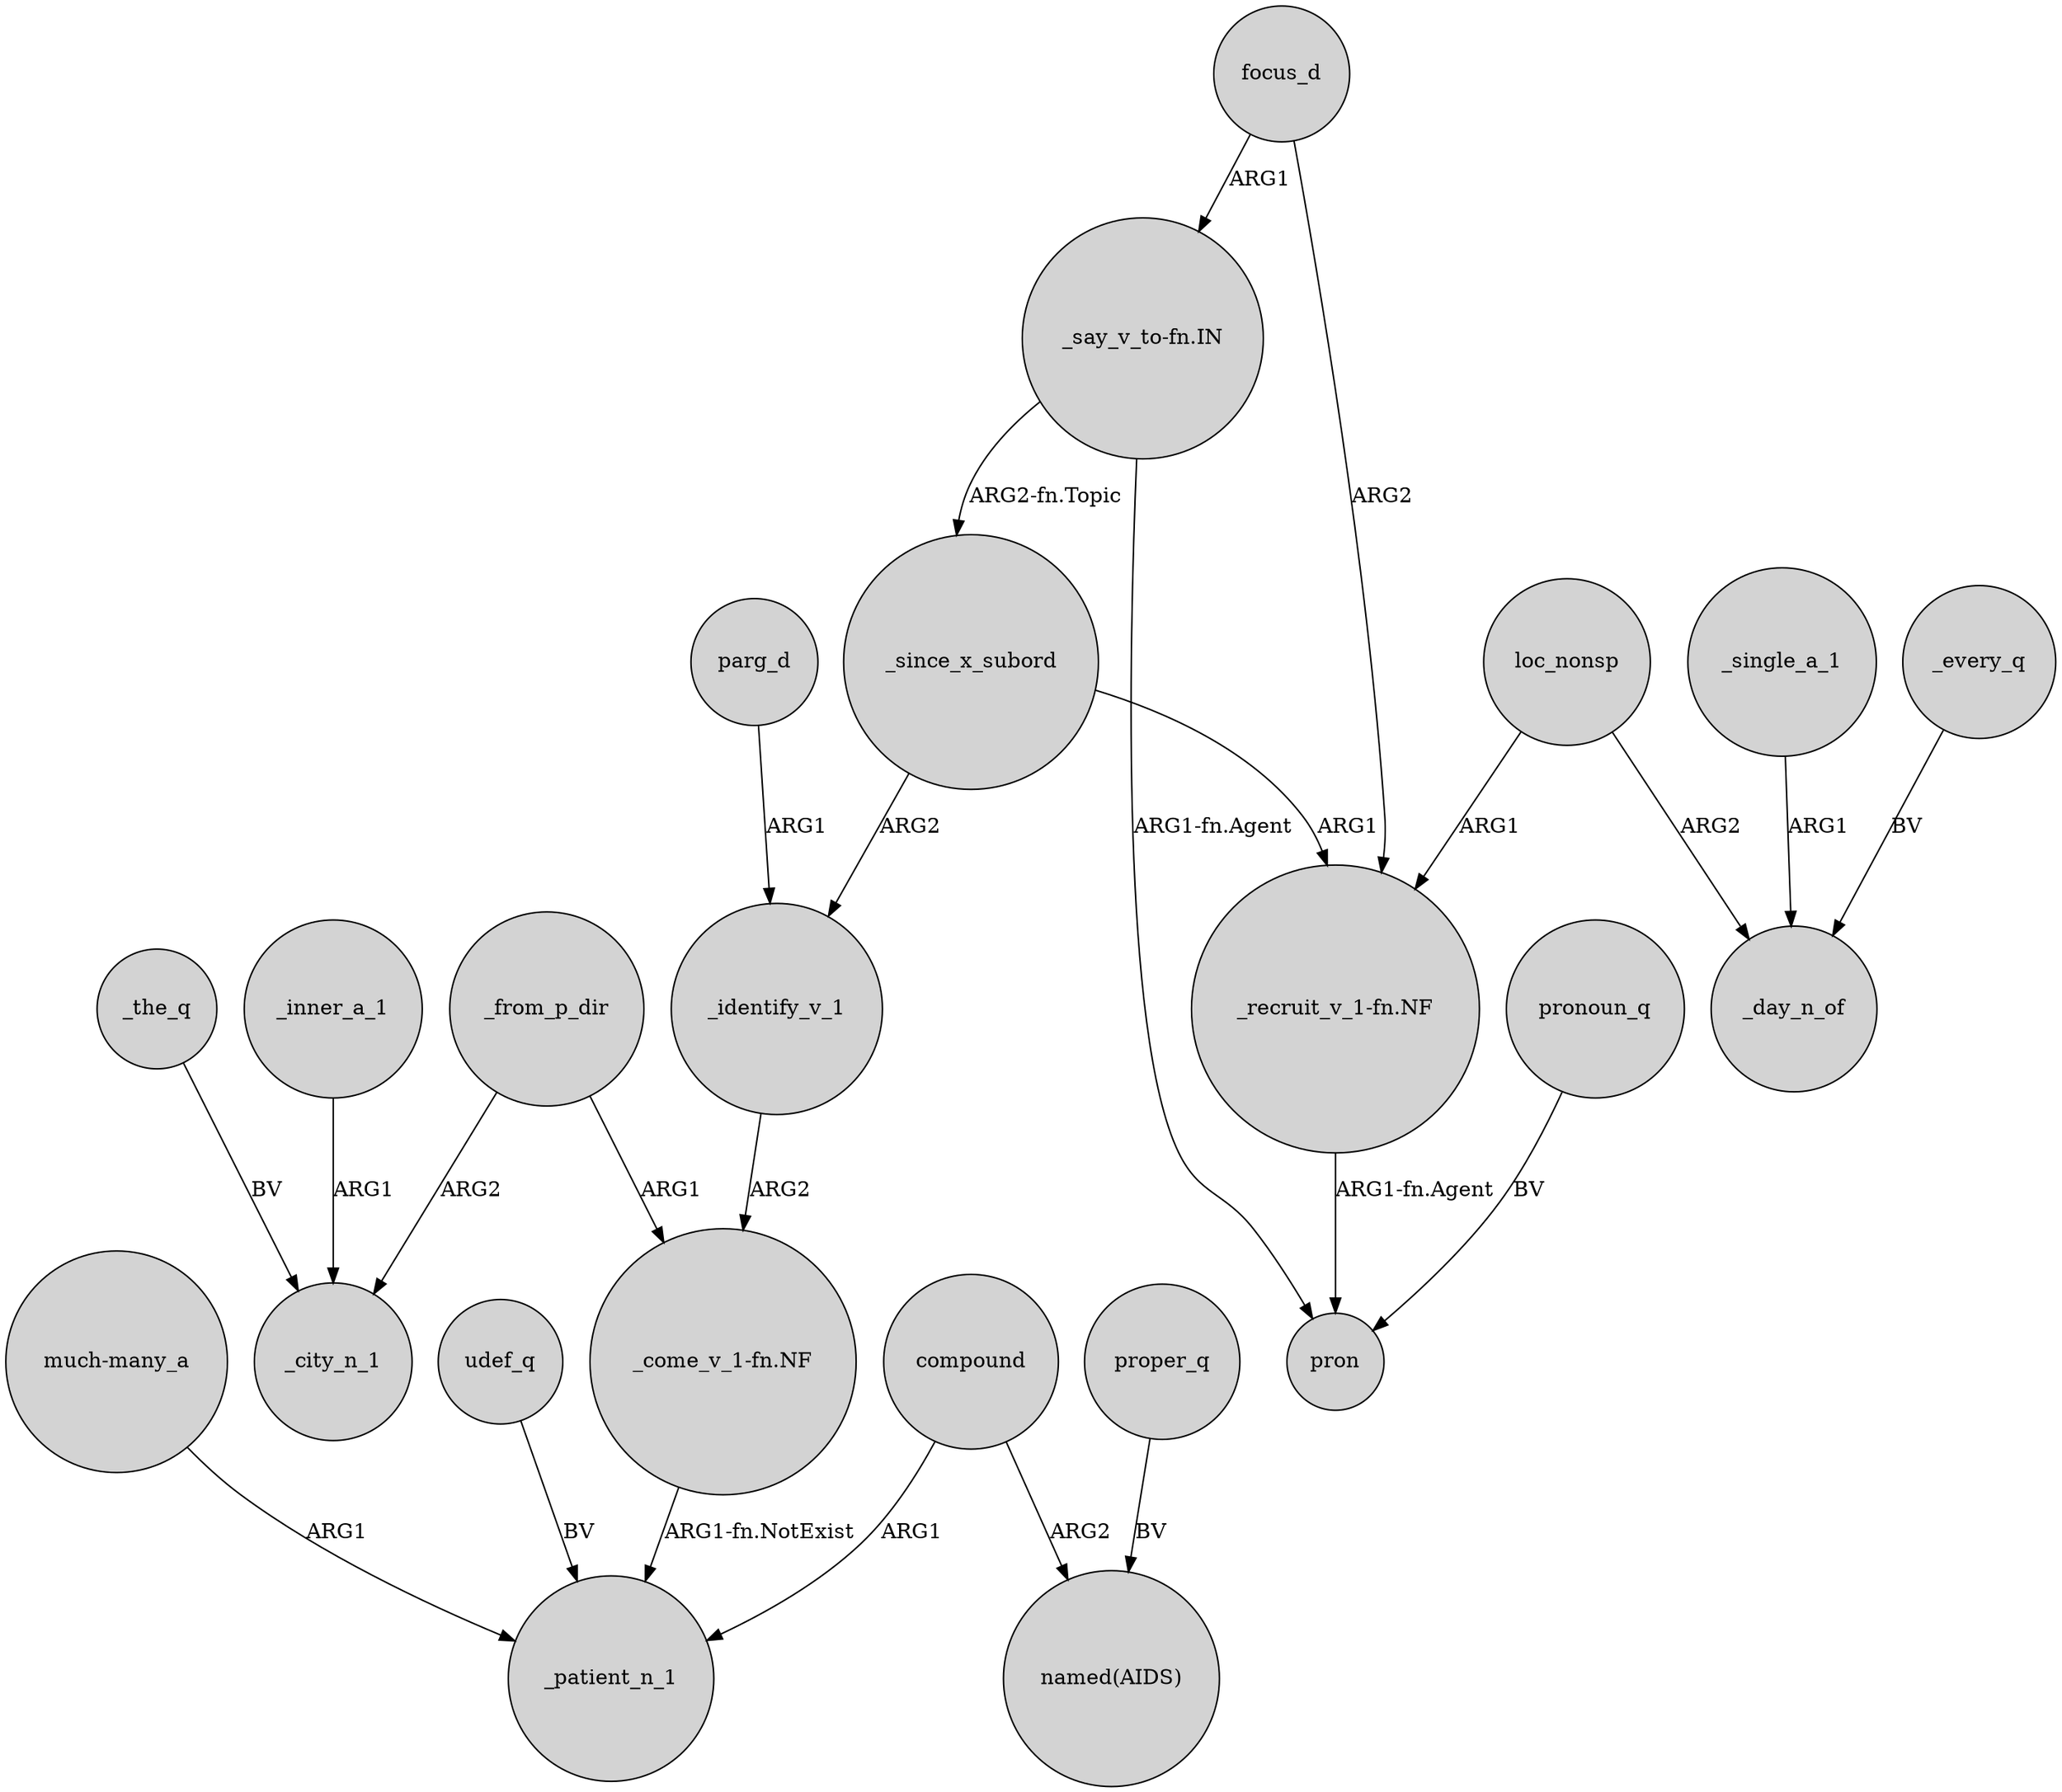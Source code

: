 digraph {
	node [shape=circle style=filled]
	"_come_v_1-fn.NF" -> _patient_n_1 [label="ARG1-fn.NotExist"]
	_inner_a_1 -> _city_n_1 [label=ARG1]
	proper_q -> "named(AIDS)" [label=BV]
	_from_p_dir -> _city_n_1 [label=ARG2]
	_since_x_subord -> "_recruit_v_1-fn.NF" [label=ARG1]
	parg_d -> _identify_v_1 [label=ARG1]
	focus_d -> "_recruit_v_1-fn.NF" [label=ARG2]
	pronoun_q -> pron [label=BV]
	udef_q -> _patient_n_1 [label=BV]
	"much-many_a" -> _patient_n_1 [label=ARG1]
	_single_a_1 -> _day_n_of [label=ARG1]
	_since_x_subord -> _identify_v_1 [label=ARG2]
	_the_q -> _city_n_1 [label=BV]
	loc_nonsp -> _day_n_of [label=ARG2]
	loc_nonsp -> "_recruit_v_1-fn.NF" [label=ARG1]
	"_say_v_to-fn.IN" -> pron [label="ARG1-fn.Agent"]
	"_say_v_to-fn.IN" -> _since_x_subord [label="ARG2-fn.Topic"]
	compound -> "named(AIDS)" [label=ARG2]
	_every_q -> _day_n_of [label=BV]
	compound -> _patient_n_1 [label=ARG1]
	_from_p_dir -> "_come_v_1-fn.NF" [label=ARG1]
	"_recruit_v_1-fn.NF" -> pron [label="ARG1-fn.Agent"]
	_identify_v_1 -> "_come_v_1-fn.NF" [label=ARG2]
	focus_d -> "_say_v_to-fn.IN" [label=ARG1]
}
